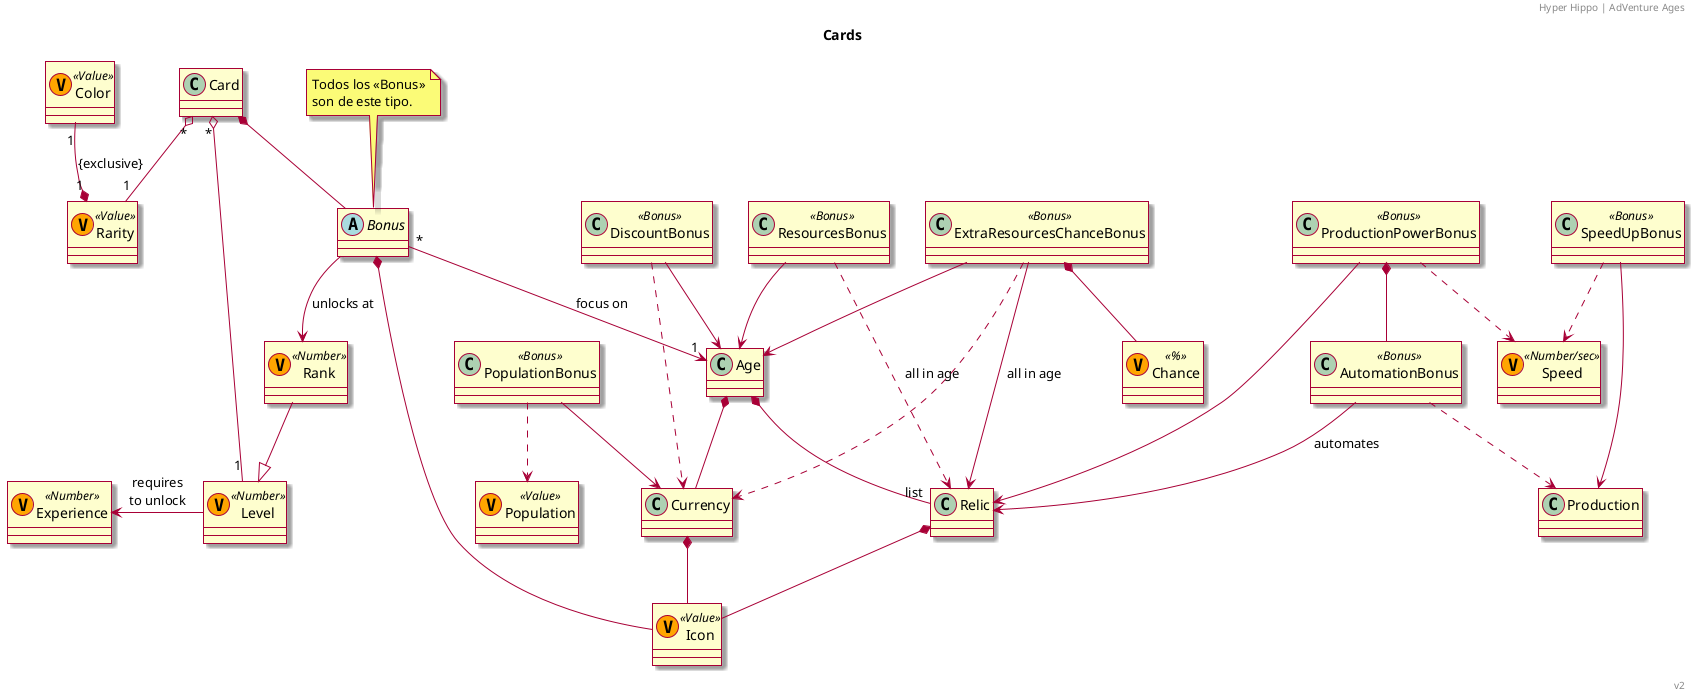@startuml
skin rose
'skinparam nodesep 40
'skinparam ranksep 25

header Hyper Hippo | AdVenture Ages

'''''''''''''''
'title Narrative
'''''''''''''''
'Player -u-|> Agent
'Player --> BronzeAge : is in
'
'class "Lost in Time" as Lost <<(S, violet) State>>
'BronzeAge -u-|> Age
'Age -l-> Lost : are
'
'class "Time Travel\nOperations\nMonitor" as TTOM
'class "TTOM" as TTOMName
'
'class "Restore\nPeople\nin Time" as Mission <<(M, orange) Mission>>
'
'Player -r-> TTOM 
'Player --> Mission : mission
'
'TTOM ..> TTOMName : is called
'
'Guide .. (Player, TTOM)
'
'Agent -r-> Guide : has 


'''''''''''''''
title Tutorial KeyAbstractions
'''''''''''''''

class Name <<(V, orange) Value>>
class Icon <<(V, orange) Value>>

class Currency
class Age

class Hero
class Card
        class Rarity <<(V, orange) Value>>
        class Color <<(V, orange) Value>>
    class Level <<(V, orange) Number>>
    abstract class Bonus

class Relic
class Production
class Speed <<(V, orange) Number/sec>>
abstract class Produced

class Player
class Rank <<(V, orange) Number>>
class Experience <<(V, orange) Number>>
'''''''''''''''

Currency *-- Name
Currency *-- Icon

Level -u> Experience : requires\nto unlock

Age *-- Currency

Hero -u-|> Card
Hero --> Age : is from
Card "*" o-- "1" Rarity
Rarity "1" *-u- "1" Color : {exclusive}
Card "*" o-- "1" Level
Card *-- Bonus

Bonus "*" --> "1" Age : focus on
Age *-- "list" Relic

Relic *-- Name
Relic *-- Icon


'''''''''''''''
'No cards
   
'Rank .. (Level, Player)
'Relic -u-|> Production
'Production o-- Speed
'Production -> Produced : produces
'
'Currency -u-|> Produced
'Relic -u-|> Produced

'''''''''''''''
title Cards
'''''''''''''''
remove Name
remove Hero
remove Produced
remove Player
remove RankPlayer
class ProductionPowerBonus <<Bonus>>
class ResourcesBonus <<Bonus>>
class DiscountBonus <<Bonus>>
class SpeedUpBonus <<Bonus>>
class AutomationBonus <<Bonus>>
class PopulationBonus <<Bonus>>
class ExtraResourcesChanceBonus <<Bonus>>
class Population <<(V, orange) Value>>
class Chance <<(V, orange) %>>

Rank --|> Level

note as BonusNote
Todos los <<Bonus>>
son de este tipo.
end note
BonusNote .. Bonus

Bonus *-- Icon
 
AutomationBonus --> Relic : automates 
AutomationBonus ..> Production

SpeedUpBonus ..> Speed
SpeedUpBonus --> Production

DiscountBonus --> Age
DiscountBonus ..> Currency

PopulationBonus ..> Population
PopulationBonus --> Currency

ExtraResourcesChanceBonus --> Age
ExtraResourcesChanceBonus --> Relic : all in age
ExtraResourcesChanceBonus ..> Currency
ExtraResourcesChanceBonus *-- Chance 

ProductionPowerBonus --> Relic
ProductionPowerBonus ..> Speed
ProductionPowerBonus *-- AutomationBonus

Bonus --> Rank : unlocks at

ResourcesBonus --> Age
ResourcesBonus ..> Relic : all in age

'''''''''''''''

' [x] Is in the Bronze Age
' [x] Player is agent

' [x] Time Travel Operations Monitor
' [x] guides you

' [x] Ages are lost in time.

' [ ] Order gladiators to fight
' [ ] and produce weapons

' [ ] Produce weapons (by time or tap)
' [ ] to buy more gladiators

' [ ] gladiator has price in weapons
' [ ] gladiator produces 3 weapons
' [ ] gladitor lasts 2 seconds in producing
    ' [ ] to produce you tap, unless you have automated production
' [ ] gladiators also restores people in time (1)
' [ ] gladiators costs 10 weapons, 1 people
' [ ] gladiators has:
' [ ]  x1 power, x1 discount, x1 speed
' [ ] 1% luck, x2 bonus

' [ ] Spartacus hero automate gladiators
' [ ] Spartacus has speed x2
' [ ] spartacus has level 1?
' [ ] spartacus is found in capsules

' [ ] unlock chariots by owing 25 gladiators

' [ ] after online, people restored in time
' [ ] more time, more people

' [ ] after 25 gladiators
' [ ] you can afford chariots, which produce 4 gladiators
' [ ] chariot costs 10 gladiators, 100 weapons and 1 person

' [ ] missions are operational after some chariots
' [ ] missions make you eran rewards
' [ ] also advance your ages

' [ ] mission example: assemble (own) 25 chariots
' [ ] you will gain 2500 weapons
' [ ] after mission complete, claim your reward
' [ ] mission example: collect 5k weapons to gain 5k weapons
' [ ] mission example: own 100 chariots to gain 5 xp

' [ ] exp is used to rank up
' [ ] ranks up makes you earn special rewards
' [ ] ranks up also reset the timeline
' [ ] ranks up unlocks new heroes to by found in capsules 

' [ ] example: rank 2 -> gain 1 capsule
' [ ] capsule rewards: 35 exp, 1 spartacus

' [ ] gladiators, chariots are an Age Relic
' [ ] heroes are cards
' [ ] buying enough age relics rewards you with xp
' [ ] xp is used to level up your heroes
' [ ] each hero' [ ] s level needs a certain amount of cards to unlock level up
' [ ] each hero' [ ] s level needs a certain amount of xp to level up
' [ ] level up Spartacus, from x2 bonus to x4 bonus
' [ ] after 50 chariots, unlocks arena

' [ ] time machine upgrades
' [ ] use weapons to upgrade your time machine
' [ ] example: population boost in return (from 1/s to 2/s, +1/s)

' [ ] boosts by video x2 all Age production power (hammer) for a short time (4h)
' [ ] boosts are stackable (max 16h).

' [ ] Julius Caesar increases the production Power of all Bronze ages Relics
' [ ] then an Age Relic belongs to a concrete Age
' [ ] cards has a rarity: common (blue) < rare (green) < legendary (purple) < historic (red)
' [ ] Trajan decreases the cost of all Bronze Age relics (x10, x100...)

' [ ] store has capsules costing gems
' [ ] store has a free capsule each 4h
' [ ] store stacks up to 2 free capsules
' [ ] copper capsule 250 gems, crystal capsule 750 gems, carbon capsule 2500 gems
' [ ] copper capsule guarantees 1 legendary hero
' [ ] crystal capsule guarantees 5 legendary heroes
' [ ] carbon capsule guarantees 1 historic hero

' [ ] at first, each Age has 3 relics to produce
' [ ] relic 1 produces respective age' [ ] s coin
' [ ] relic 2 prouces relic 1 units
' [ ] relic 3 produces relic 2 units
' [ ] at rank 4, Roads are unlocked in bronze age, so 3 is no the max of relics

' [ ] how the fuck you make your lvl gauge grows?
' [ ] answer: 1 mission completed = 1 gauge progress

' [ ] bronze sword is the icon of weapons, of the tab where you see your Bronze Age productions
' [ ] papire is the icon of knowledge, of the tab where you see your Medieval Age productions
' [ ] brush is the icon of art, of the tab where you see your Renaissance Age productions
' [ ] gear is the icon of ?, of the tab where you see your Industrial Age productions 

' [ ] unlocking a new age needs satisfy some requirement
    ' [ ] it seems that requirement is a certain amount of previews Age coin
    ' [ ] example: unlocking medieval age needs collect 50B weapons
    ' [ ] example: unlocking renaissance age needs collect 500T knowledge
' [ ] The Medieval Age wil get you more xp and population
' [ ] population is the metric whose unit is people

' [ ] Medieval age has monks, chapels and knights

' [ ] heroes (cards) unlocks at level 2
' [ ] upgrades unlocks at level 3?
' [ ] store unlocks at level 4?
' [ ] event unlocks at level 8
' [ ] ops unlocks at rank 6

' [ ] as of rank 4, 2 concurrent missions

'''''''''''''''
right footer v2
@enduml